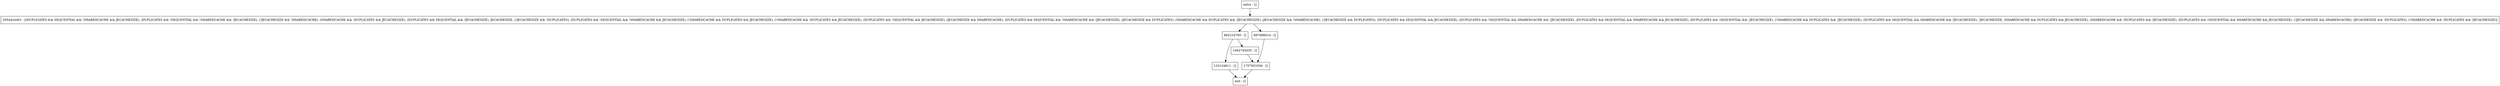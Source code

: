 digraph run {
node [shape=record];
entry [label="entry - []"];
exit [label="exit - []"];
862216760 [label="862216760 - []"];
897688014 [label="897688014 - []"];
1707933356 [label="1707933356 - []"];
2054424401 [label="2054424401 - [(DUPLICATES && SEQUENTIAL && !SHAREDCACHE && JECACHESIZE), (DUPLICATES && !SEQUENTIAL && !SHAREDCACHE && !JECACHESIZE), (!JECACHESIZE && !SHAREDCACHE), (SHAREDCACHE && !DUPLICATES && JECACHESIZE), (DUPLICATES && SEQUENTIAL && !JECACHESIZE), JECACHESIZE, (!JECACHESIZE && !DUPLICATES), (DUPLICATES && !SEQUENTIAL && !SHAREDCACHE && JECACHESIZE), (!SHAREDCACHE && DUPLICATES && JECACHESIZE), (!SHAREDCACHE && !DUPLICATES && JECACHESIZE), (DUPLICATES && !SEQUENTIAL && JECACHESIZE), (JECACHESIZE && SHAREDCACHE), (DUPLICATES && SEQUENTIAL && !SHAREDCACHE && !JECACHESIZE), (JECACHESIZE && DUPLICATES), (SHAREDCACHE && DUPLICATES && !JECACHESIZE), (JECACHESIZE && !SHAREDCACHE), (!JECACHESIZE && DUPLICATES), (DUPLICATES && SEQUENTIAL && JECACHESIZE), (DUPLICATES && !SEQUENTIAL && SHAREDCACHE && !JECACHESIZE), (DUPLICATES && SEQUENTIAL && SHAREDCACHE && JECACHESIZE), (DUPLICATES && !SEQUENTIAL && !JECACHESIZE), (!SHAREDCACHE && DUPLICATES && !JECACHESIZE), (DUPLICATES && SEQUENTIAL && SHAREDCACHE && !JECACHESIZE), !JECACHESIZE, (SHAREDCACHE && DUPLICATES && JECACHESIZE), (SHAREDCACHE && !DUPLICATES && !JECACHESIZE), (DUPLICATES && !SEQUENTIAL && SHAREDCACHE && JECACHESIZE), (!JECACHESIZE && SHAREDCACHE), (JECACHESIZE && !DUPLICATES), (!SHAREDCACHE && !DUPLICATES && !JECACHESIZE)]"];
1062745035 [label="1062745035 - []"];
133134911 [label="133134911 - []"];
entry;
exit;
entry -> 2054424401;
862216760 -> 1062745035;
862216760 -> 133134911;
897688014 -> 1707933356;
1707933356 -> exit;
2054424401 -> 862216760;
2054424401 -> 897688014;
1062745035 -> 1707933356;
133134911 -> exit;
}
